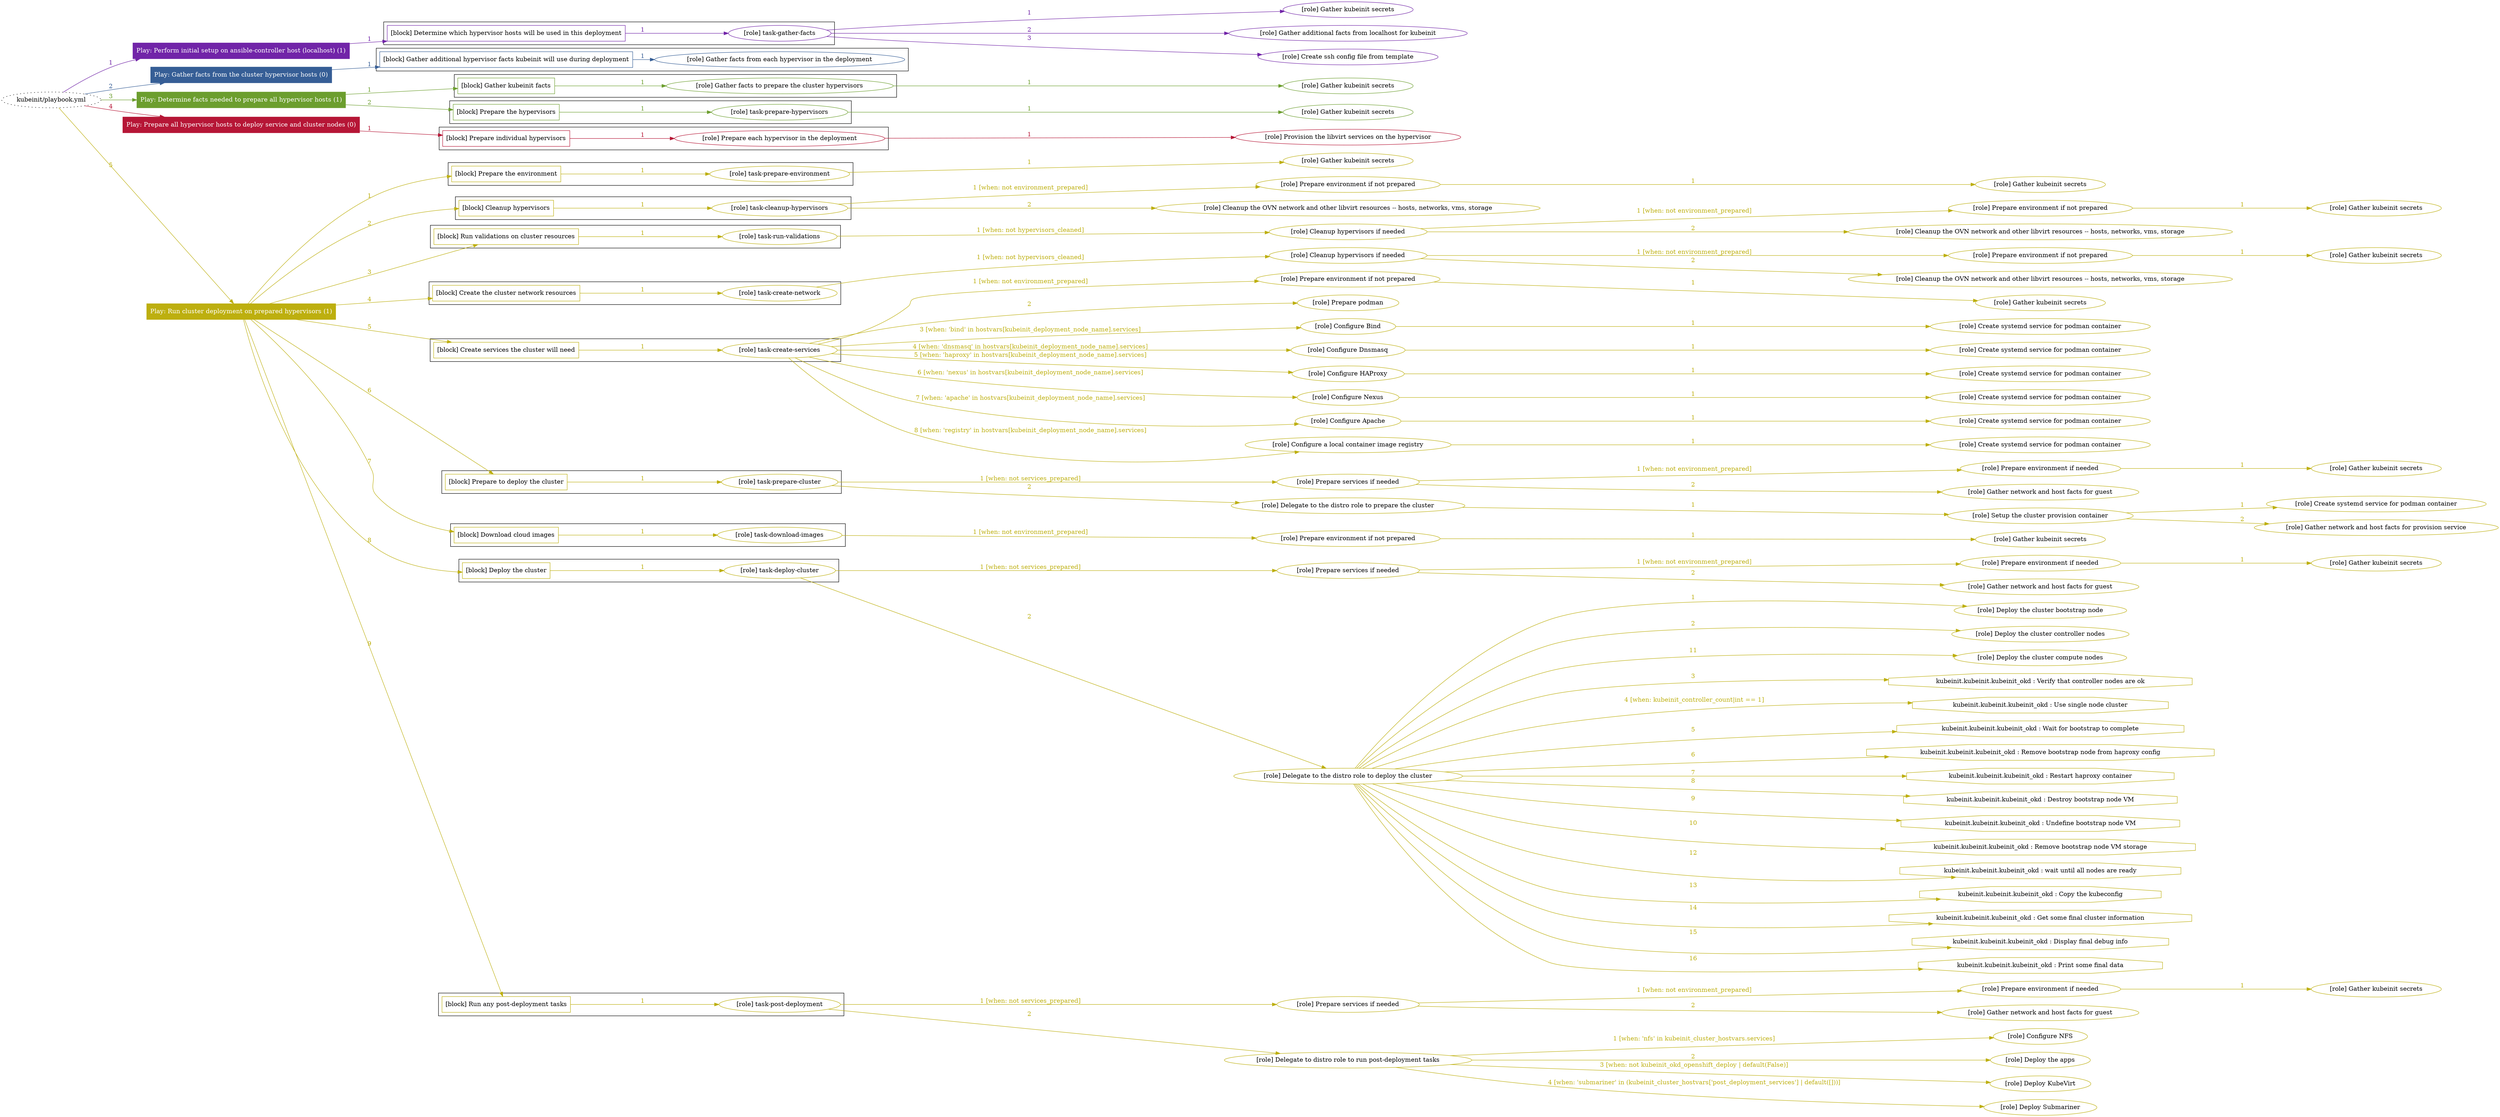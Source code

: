 digraph {
	graph [concentrate=true ordering=in rankdir=LR ratio=fill]
	edge [esep=5 sep=10]
	"kubeinit/playbook.yml" [URL="/home/runner/work/kubeinit/kubeinit/kubeinit/playbook.yml" id=playbook_3ceb13d2 style=dotted]
	play_ea61c1aa [label="Play: Perform initial setup on ansible-controller host (localhost) (1)" URL="/home/runner/work/kubeinit/kubeinit/kubeinit/playbook.yml" color="#7124a8" fontcolor="#ffffff" id=play_ea61c1aa shape=box style=filled tooltip=localhost]
	"kubeinit/playbook.yml" -> play_ea61c1aa [label="1 " color="#7124a8" fontcolor="#7124a8" id=edge_04c1edbd labeltooltip="1 " tooltip="1 "]
	subgraph "Gather kubeinit secrets" {
		role_cb240d09 [label="[role] Gather kubeinit secrets" URL="/home/runner/.ansible/collections/ansible_collections/kubeinit/kubeinit/roles/kubeinit_prepare/tasks/build_hypervisors_group.yml" color="#7124a8" id=role_cb240d09 tooltip="Gather kubeinit secrets"]
	}
	subgraph "Gather additional facts from localhost for kubeinit" {
		role_68b54ac6 [label="[role] Gather additional facts from localhost for kubeinit" URL="/home/runner/.ansible/collections/ansible_collections/kubeinit/kubeinit/roles/kubeinit_prepare/tasks/build_hypervisors_group.yml" color="#7124a8" id=role_68b54ac6 tooltip="Gather additional facts from localhost for kubeinit"]
	}
	subgraph "Create ssh config file from template" {
		role_8ca374c6 [label="[role] Create ssh config file from template" URL="/home/runner/.ansible/collections/ansible_collections/kubeinit/kubeinit/roles/kubeinit_prepare/tasks/build_hypervisors_group.yml" color="#7124a8" id=role_8ca374c6 tooltip="Create ssh config file from template"]
	}
	subgraph "task-gather-facts" {
		role_70ec0b1c [label="[role] task-gather-facts" URL="/home/runner/work/kubeinit/kubeinit/kubeinit/playbook.yml" color="#7124a8" id=role_70ec0b1c tooltip="task-gather-facts"]
		role_70ec0b1c -> role_cb240d09 [label="1 " color="#7124a8" fontcolor="#7124a8" id=edge_df420818 labeltooltip="1 " tooltip="1 "]
		role_70ec0b1c -> role_68b54ac6 [label="2 " color="#7124a8" fontcolor="#7124a8" id=edge_203603ff labeltooltip="2 " tooltip="2 "]
		role_70ec0b1c -> role_8ca374c6 [label="3 " color="#7124a8" fontcolor="#7124a8" id=edge_35b0b394 labeltooltip="3 " tooltip="3 "]
	}
	subgraph "Play: Perform initial setup on ansible-controller host (localhost) (1)" {
		play_ea61c1aa -> block_4c63546f [label=1 color="#7124a8" fontcolor="#7124a8" id=edge_d801b444 labeltooltip=1 tooltip=1]
		subgraph cluster_block_4c63546f {
			block_4c63546f [label="[block] Determine which hypervisor hosts will be used in this deployment" URL="/home/runner/work/kubeinit/kubeinit/kubeinit/playbook.yml" color="#7124a8" id=block_4c63546f labeltooltip="Determine which hypervisor hosts will be used in this deployment" shape=box tooltip="Determine which hypervisor hosts will be used in this deployment"]
			block_4c63546f -> role_70ec0b1c [label="1 " color="#7124a8" fontcolor="#7124a8" id=edge_12e47d99 labeltooltip="1 " tooltip="1 "]
		}
	}
	play_444a24e6 [label="Play: Gather facts from the cluster hypervisor hosts (0)" URL="/home/runner/work/kubeinit/kubeinit/kubeinit/playbook.yml" color="#365e96" fontcolor="#ffffff" id=play_444a24e6 shape=box style=filled tooltip="Play: Gather facts from the cluster hypervisor hosts (0)"]
	"kubeinit/playbook.yml" -> play_444a24e6 [label="2 " color="#365e96" fontcolor="#365e96" id=edge_9663450c labeltooltip="2 " tooltip="2 "]
	subgraph "Gather facts from each hypervisor in the deployment" {
		role_293085cd [label="[role] Gather facts from each hypervisor in the deployment" URL="/home/runner/work/kubeinit/kubeinit/kubeinit/playbook.yml" color="#365e96" id=role_293085cd tooltip="Gather facts from each hypervisor in the deployment"]
	}
	subgraph "Play: Gather facts from the cluster hypervisor hosts (0)" {
		play_444a24e6 -> block_aafb5557 [label=1 color="#365e96" fontcolor="#365e96" id=edge_96ec64ca labeltooltip=1 tooltip=1]
		subgraph cluster_block_aafb5557 {
			block_aafb5557 [label="[block] Gather additional hypervisor facts kubeinit will use during deployment" URL="/home/runner/work/kubeinit/kubeinit/kubeinit/playbook.yml" color="#365e96" id=block_aafb5557 labeltooltip="Gather additional hypervisor facts kubeinit will use during deployment" shape=box tooltip="Gather additional hypervisor facts kubeinit will use during deployment"]
			block_aafb5557 -> role_293085cd [label="1 " color="#365e96" fontcolor="#365e96" id=edge_41710e87 labeltooltip="1 " tooltip="1 "]
		}
	}
	play_c682929b [label="Play: Determine facts needed to prepare all hypervisor hosts (1)" URL="/home/runner/work/kubeinit/kubeinit/kubeinit/playbook.yml" color="#6c9e2e" fontcolor="#ffffff" id=play_c682929b shape=box style=filled tooltip=localhost]
	"kubeinit/playbook.yml" -> play_c682929b [label="3 " color="#6c9e2e" fontcolor="#6c9e2e" id=edge_f5d14127 labeltooltip="3 " tooltip="3 "]
	subgraph "Gather kubeinit secrets" {
		role_6e0cf5c9 [label="[role] Gather kubeinit secrets" URL="/home/runner/.ansible/collections/ansible_collections/kubeinit/kubeinit/roles/kubeinit_prepare/tasks/gather_kubeinit_facts.yml" color="#6c9e2e" id=role_6e0cf5c9 tooltip="Gather kubeinit secrets"]
	}
	subgraph "Gather facts to prepare the cluster hypervisors" {
		role_fbbd3efb [label="[role] Gather facts to prepare the cluster hypervisors" URL="/home/runner/work/kubeinit/kubeinit/kubeinit/playbook.yml" color="#6c9e2e" id=role_fbbd3efb tooltip="Gather facts to prepare the cluster hypervisors"]
		role_fbbd3efb -> role_6e0cf5c9 [label="1 " color="#6c9e2e" fontcolor="#6c9e2e" id=edge_cff54d88 labeltooltip="1 " tooltip="1 "]
	}
	subgraph "Gather kubeinit secrets" {
		role_acefacad [label="[role] Gather kubeinit secrets" URL="/home/runner/.ansible/collections/ansible_collections/kubeinit/kubeinit/roles/kubeinit_prepare/tasks/gather_kubeinit_facts.yml" color="#6c9e2e" id=role_acefacad tooltip="Gather kubeinit secrets"]
	}
	subgraph "task-prepare-hypervisors" {
		role_5531bd81 [label="[role] task-prepare-hypervisors" URL="/home/runner/work/kubeinit/kubeinit/kubeinit/playbook.yml" color="#6c9e2e" id=role_5531bd81 tooltip="task-prepare-hypervisors"]
		role_5531bd81 -> role_acefacad [label="1 " color="#6c9e2e" fontcolor="#6c9e2e" id=edge_04c5f8d6 labeltooltip="1 " tooltip="1 "]
	}
	subgraph "Play: Determine facts needed to prepare all hypervisor hosts (1)" {
		play_c682929b -> block_2cae6cdf [label=1 color="#6c9e2e" fontcolor="#6c9e2e" id=edge_88b5983d labeltooltip=1 tooltip=1]
		subgraph cluster_block_2cae6cdf {
			block_2cae6cdf [label="[block] Gather kubeinit facts" URL="/home/runner/work/kubeinit/kubeinit/kubeinit/playbook.yml" color="#6c9e2e" id=block_2cae6cdf labeltooltip="Gather kubeinit facts" shape=box tooltip="Gather kubeinit facts"]
			block_2cae6cdf -> role_fbbd3efb [label="1 " color="#6c9e2e" fontcolor="#6c9e2e" id=edge_497adc2d labeltooltip="1 " tooltip="1 "]
		}
		play_c682929b -> block_3da3937d [label=2 color="#6c9e2e" fontcolor="#6c9e2e" id=edge_d925e7a2 labeltooltip=2 tooltip=2]
		subgraph cluster_block_3da3937d {
			block_3da3937d [label="[block] Prepare the hypervisors" URL="/home/runner/work/kubeinit/kubeinit/kubeinit/playbook.yml" color="#6c9e2e" id=block_3da3937d labeltooltip="Prepare the hypervisors" shape=box tooltip="Prepare the hypervisors"]
			block_3da3937d -> role_5531bd81 [label="1 " color="#6c9e2e" fontcolor="#6c9e2e" id=edge_41adf09d labeltooltip="1 " tooltip="1 "]
		}
	}
	play_57cc23cd [label="Play: Prepare all hypervisor hosts to deploy service and cluster nodes (0)" URL="/home/runner/work/kubeinit/kubeinit/kubeinit/playbook.yml" color="#b61636" fontcolor="#ffffff" id=play_57cc23cd shape=box style=filled tooltip="Play: Prepare all hypervisor hosts to deploy service and cluster nodes (0)"]
	"kubeinit/playbook.yml" -> play_57cc23cd [label="4 " color="#b61636" fontcolor="#b61636" id=edge_eae1de5d labeltooltip="4 " tooltip="4 "]
	subgraph "Provision the libvirt services on the hypervisor" {
		role_a8ea613c [label="[role] Provision the libvirt services on the hypervisor" URL="/home/runner/.ansible/collections/ansible_collections/kubeinit/kubeinit/roles/kubeinit_prepare/tasks/prepare_hypervisor.yml" color="#b61636" id=role_a8ea613c tooltip="Provision the libvirt services on the hypervisor"]
	}
	subgraph "Prepare each hypervisor in the deployment" {
		role_6537c908 [label="[role] Prepare each hypervisor in the deployment" URL="/home/runner/work/kubeinit/kubeinit/kubeinit/playbook.yml" color="#b61636" id=role_6537c908 tooltip="Prepare each hypervisor in the deployment"]
		role_6537c908 -> role_a8ea613c [label="1 " color="#b61636" fontcolor="#b61636" id=edge_444a667c labeltooltip="1 " tooltip="1 "]
	}
	subgraph "Play: Prepare all hypervisor hosts to deploy service and cluster nodes (0)" {
		play_57cc23cd -> block_538d5212 [label=1 color="#b61636" fontcolor="#b61636" id=edge_daae8b80 labeltooltip=1 tooltip=1]
		subgraph cluster_block_538d5212 {
			block_538d5212 [label="[block] Prepare individual hypervisors" URL="/home/runner/work/kubeinit/kubeinit/kubeinit/playbook.yml" color="#b61636" id=block_538d5212 labeltooltip="Prepare individual hypervisors" shape=box tooltip="Prepare individual hypervisors"]
			block_538d5212 -> role_6537c908 [label="1 " color="#b61636" fontcolor="#b61636" id=edge_3b06c1e6 labeltooltip="1 " tooltip="1 "]
		}
	}
	play_c815c80d [label="Play: Run cluster deployment on prepared hypervisors (1)" URL="/home/runner/work/kubeinit/kubeinit/kubeinit/playbook.yml" color="#bdaf0f" fontcolor="#ffffff" id=play_c815c80d shape=box style=filled tooltip=localhost]
	"kubeinit/playbook.yml" -> play_c815c80d [label="5 " color="#bdaf0f" fontcolor="#bdaf0f" id=edge_212cf624 labeltooltip="5 " tooltip="5 "]
	subgraph "Gather kubeinit secrets" {
		role_4ef87222 [label="[role] Gather kubeinit secrets" URL="/home/runner/.ansible/collections/ansible_collections/kubeinit/kubeinit/roles/kubeinit_prepare/tasks/gather_kubeinit_facts.yml" color="#bdaf0f" id=role_4ef87222 tooltip="Gather kubeinit secrets"]
	}
	subgraph "task-prepare-environment" {
		role_2ccbcb88 [label="[role] task-prepare-environment" URL="/home/runner/work/kubeinit/kubeinit/kubeinit/playbook.yml" color="#bdaf0f" id=role_2ccbcb88 tooltip="task-prepare-environment"]
		role_2ccbcb88 -> role_4ef87222 [label="1 " color="#bdaf0f" fontcolor="#bdaf0f" id=edge_95d56068 labeltooltip="1 " tooltip="1 "]
	}
	subgraph "Gather kubeinit secrets" {
		role_16a0ef2d [label="[role] Gather kubeinit secrets" URL="/home/runner/.ansible/collections/ansible_collections/kubeinit/kubeinit/roles/kubeinit_prepare/tasks/gather_kubeinit_facts.yml" color="#bdaf0f" id=role_16a0ef2d tooltip="Gather kubeinit secrets"]
	}
	subgraph "Prepare environment if not prepared" {
		role_fb9ae912 [label="[role] Prepare environment if not prepared" URL="/home/runner/.ansible/collections/ansible_collections/kubeinit/kubeinit/roles/kubeinit_prepare/tasks/cleanup_hypervisors.yml" color="#bdaf0f" id=role_fb9ae912 tooltip="Prepare environment if not prepared"]
		role_fb9ae912 -> role_16a0ef2d [label="1 " color="#bdaf0f" fontcolor="#bdaf0f" id=edge_adc19c9d labeltooltip="1 " tooltip="1 "]
	}
	subgraph "Cleanup the OVN network and other libvirt resources -- hosts, networks, vms, storage" {
		role_bebc6c64 [label="[role] Cleanup the OVN network and other libvirt resources -- hosts, networks, vms, storage" URL="/home/runner/.ansible/collections/ansible_collections/kubeinit/kubeinit/roles/kubeinit_prepare/tasks/cleanup_hypervisors.yml" color="#bdaf0f" id=role_bebc6c64 tooltip="Cleanup the OVN network and other libvirt resources -- hosts, networks, vms, storage"]
	}
	subgraph "task-cleanup-hypervisors" {
		role_ab6a705c [label="[role] task-cleanup-hypervisors" URL="/home/runner/work/kubeinit/kubeinit/kubeinit/playbook.yml" color="#bdaf0f" id=role_ab6a705c tooltip="task-cleanup-hypervisors"]
		role_ab6a705c -> role_fb9ae912 [label="1 [when: not environment_prepared]" color="#bdaf0f" fontcolor="#bdaf0f" id=edge_99d98a9a labeltooltip="1 [when: not environment_prepared]" tooltip="1 [when: not environment_prepared]"]
		role_ab6a705c -> role_bebc6c64 [label="2 " color="#bdaf0f" fontcolor="#bdaf0f" id=edge_2d0fcd1f labeltooltip="2 " tooltip="2 "]
	}
	subgraph "Gather kubeinit secrets" {
		role_625cd184 [label="[role] Gather kubeinit secrets" URL="/home/runner/.ansible/collections/ansible_collections/kubeinit/kubeinit/roles/kubeinit_prepare/tasks/gather_kubeinit_facts.yml" color="#bdaf0f" id=role_625cd184 tooltip="Gather kubeinit secrets"]
	}
	subgraph "Prepare environment if not prepared" {
		role_0d23e4f3 [label="[role] Prepare environment if not prepared" URL="/home/runner/.ansible/collections/ansible_collections/kubeinit/kubeinit/roles/kubeinit_prepare/tasks/cleanup_hypervisors.yml" color="#bdaf0f" id=role_0d23e4f3 tooltip="Prepare environment if not prepared"]
		role_0d23e4f3 -> role_625cd184 [label="1 " color="#bdaf0f" fontcolor="#bdaf0f" id=edge_a170e1bd labeltooltip="1 " tooltip="1 "]
	}
	subgraph "Cleanup the OVN network and other libvirt resources -- hosts, networks, vms, storage" {
		role_fbe8c5ea [label="[role] Cleanup the OVN network and other libvirt resources -- hosts, networks, vms, storage" URL="/home/runner/.ansible/collections/ansible_collections/kubeinit/kubeinit/roles/kubeinit_prepare/tasks/cleanup_hypervisors.yml" color="#bdaf0f" id=role_fbe8c5ea tooltip="Cleanup the OVN network and other libvirt resources -- hosts, networks, vms, storage"]
	}
	subgraph "Cleanup hypervisors if needed" {
		role_fb4ac633 [label="[role] Cleanup hypervisors if needed" URL="/home/runner/.ansible/collections/ansible_collections/kubeinit/kubeinit/roles/kubeinit_validations/tasks/main.yml" color="#bdaf0f" id=role_fb4ac633 tooltip="Cleanup hypervisors if needed"]
		role_fb4ac633 -> role_0d23e4f3 [label="1 [when: not environment_prepared]" color="#bdaf0f" fontcolor="#bdaf0f" id=edge_d2abe568 labeltooltip="1 [when: not environment_prepared]" tooltip="1 [when: not environment_prepared]"]
		role_fb4ac633 -> role_fbe8c5ea [label="2 " color="#bdaf0f" fontcolor="#bdaf0f" id=edge_9be62fd4 labeltooltip="2 " tooltip="2 "]
	}
	subgraph "task-run-validations" {
		role_191784f7 [label="[role] task-run-validations" URL="/home/runner/work/kubeinit/kubeinit/kubeinit/playbook.yml" color="#bdaf0f" id=role_191784f7 tooltip="task-run-validations"]
		role_191784f7 -> role_fb4ac633 [label="1 [when: not hypervisors_cleaned]" color="#bdaf0f" fontcolor="#bdaf0f" id=edge_2b702544 labeltooltip="1 [when: not hypervisors_cleaned]" tooltip="1 [when: not hypervisors_cleaned]"]
	}
	subgraph "Gather kubeinit secrets" {
		role_e7a29f3a [label="[role] Gather kubeinit secrets" URL="/home/runner/.ansible/collections/ansible_collections/kubeinit/kubeinit/roles/kubeinit_prepare/tasks/gather_kubeinit_facts.yml" color="#bdaf0f" id=role_e7a29f3a tooltip="Gather kubeinit secrets"]
	}
	subgraph "Prepare environment if not prepared" {
		role_3ebf1492 [label="[role] Prepare environment if not prepared" URL="/home/runner/.ansible/collections/ansible_collections/kubeinit/kubeinit/roles/kubeinit_prepare/tasks/cleanup_hypervisors.yml" color="#bdaf0f" id=role_3ebf1492 tooltip="Prepare environment if not prepared"]
		role_3ebf1492 -> role_e7a29f3a [label="1 " color="#bdaf0f" fontcolor="#bdaf0f" id=edge_1618a2a1 labeltooltip="1 " tooltip="1 "]
	}
	subgraph "Cleanup the OVN network and other libvirt resources -- hosts, networks, vms, storage" {
		role_edecd8e9 [label="[role] Cleanup the OVN network and other libvirt resources -- hosts, networks, vms, storage" URL="/home/runner/.ansible/collections/ansible_collections/kubeinit/kubeinit/roles/kubeinit_prepare/tasks/cleanup_hypervisors.yml" color="#bdaf0f" id=role_edecd8e9 tooltip="Cleanup the OVN network and other libvirt resources -- hosts, networks, vms, storage"]
	}
	subgraph "Cleanup hypervisors if needed" {
		role_20b1e39a [label="[role] Cleanup hypervisors if needed" URL="/home/runner/.ansible/collections/ansible_collections/kubeinit/kubeinit/roles/kubeinit_libvirt/tasks/create_network.yml" color="#bdaf0f" id=role_20b1e39a tooltip="Cleanup hypervisors if needed"]
		role_20b1e39a -> role_3ebf1492 [label="1 [when: not environment_prepared]" color="#bdaf0f" fontcolor="#bdaf0f" id=edge_276b697f labeltooltip="1 [when: not environment_prepared]" tooltip="1 [when: not environment_prepared]"]
		role_20b1e39a -> role_edecd8e9 [label="2 " color="#bdaf0f" fontcolor="#bdaf0f" id=edge_9745eb60 labeltooltip="2 " tooltip="2 "]
	}
	subgraph "task-create-network" {
		role_1c543df7 [label="[role] task-create-network" URL="/home/runner/work/kubeinit/kubeinit/kubeinit/playbook.yml" color="#bdaf0f" id=role_1c543df7 tooltip="task-create-network"]
		role_1c543df7 -> role_20b1e39a [label="1 [when: not hypervisors_cleaned]" color="#bdaf0f" fontcolor="#bdaf0f" id=edge_59139202 labeltooltip="1 [when: not hypervisors_cleaned]" tooltip="1 [when: not hypervisors_cleaned]"]
	}
	subgraph "Gather kubeinit secrets" {
		role_29410051 [label="[role] Gather kubeinit secrets" URL="/home/runner/.ansible/collections/ansible_collections/kubeinit/kubeinit/roles/kubeinit_prepare/tasks/gather_kubeinit_facts.yml" color="#bdaf0f" id=role_29410051 tooltip="Gather kubeinit secrets"]
	}
	subgraph "Prepare environment if not prepared" {
		role_2fbac787 [label="[role] Prepare environment if not prepared" URL="/home/runner/.ansible/collections/ansible_collections/kubeinit/kubeinit/roles/kubeinit_services/tasks/main.yml" color="#bdaf0f" id=role_2fbac787 tooltip="Prepare environment if not prepared"]
		role_2fbac787 -> role_29410051 [label="1 " color="#bdaf0f" fontcolor="#bdaf0f" id=edge_bae848d4 labeltooltip="1 " tooltip="1 "]
	}
	subgraph "Prepare podman" {
		role_c4492a88 [label="[role] Prepare podman" URL="/home/runner/.ansible/collections/ansible_collections/kubeinit/kubeinit/roles/kubeinit_services/tasks/00_create_service_pod.yml" color="#bdaf0f" id=role_c4492a88 tooltip="Prepare podman"]
	}
	subgraph "Create systemd service for podman container" {
		role_8f6ea3ed [label="[role] Create systemd service for podman container" URL="/home/runner/.ansible/collections/ansible_collections/kubeinit/kubeinit/roles/kubeinit_bind/tasks/main.yml" color="#bdaf0f" id=role_8f6ea3ed tooltip="Create systemd service for podman container"]
	}
	subgraph "Configure Bind" {
		role_16ffb117 [label="[role] Configure Bind" URL="/home/runner/.ansible/collections/ansible_collections/kubeinit/kubeinit/roles/kubeinit_services/tasks/start_services_containers.yml" color="#bdaf0f" id=role_16ffb117 tooltip="Configure Bind"]
		role_16ffb117 -> role_8f6ea3ed [label="1 " color="#bdaf0f" fontcolor="#bdaf0f" id=edge_c32593c5 labeltooltip="1 " tooltip="1 "]
	}
	subgraph "Create systemd service for podman container" {
		role_78fcd148 [label="[role] Create systemd service for podman container" URL="/home/runner/.ansible/collections/ansible_collections/kubeinit/kubeinit/roles/kubeinit_dnsmasq/tasks/main.yml" color="#bdaf0f" id=role_78fcd148 tooltip="Create systemd service for podman container"]
	}
	subgraph "Configure Dnsmasq" {
		role_ea503b0a [label="[role] Configure Dnsmasq" URL="/home/runner/.ansible/collections/ansible_collections/kubeinit/kubeinit/roles/kubeinit_services/tasks/start_services_containers.yml" color="#bdaf0f" id=role_ea503b0a tooltip="Configure Dnsmasq"]
		role_ea503b0a -> role_78fcd148 [label="1 " color="#bdaf0f" fontcolor="#bdaf0f" id=edge_9f54d980 labeltooltip="1 " tooltip="1 "]
	}
	subgraph "Create systemd service for podman container" {
		role_573fd089 [label="[role] Create systemd service for podman container" URL="/home/runner/.ansible/collections/ansible_collections/kubeinit/kubeinit/roles/kubeinit_haproxy/tasks/main.yml" color="#bdaf0f" id=role_573fd089 tooltip="Create systemd service for podman container"]
	}
	subgraph "Configure HAProxy" {
		role_deba9479 [label="[role] Configure HAProxy" URL="/home/runner/.ansible/collections/ansible_collections/kubeinit/kubeinit/roles/kubeinit_services/tasks/start_services_containers.yml" color="#bdaf0f" id=role_deba9479 tooltip="Configure HAProxy"]
		role_deba9479 -> role_573fd089 [label="1 " color="#bdaf0f" fontcolor="#bdaf0f" id=edge_6648dc4d labeltooltip="1 " tooltip="1 "]
	}
	subgraph "Create systemd service for podman container" {
		role_b18c807b [label="[role] Create systemd service for podman container" URL="/home/runner/.ansible/collections/ansible_collections/kubeinit/kubeinit/roles/kubeinit_nexus/tasks/main.yml" color="#bdaf0f" id=role_b18c807b tooltip="Create systemd service for podman container"]
	}
	subgraph "Configure Nexus" {
		role_ca161554 [label="[role] Configure Nexus" URL="/home/runner/.ansible/collections/ansible_collections/kubeinit/kubeinit/roles/kubeinit_services/tasks/start_services_containers.yml" color="#bdaf0f" id=role_ca161554 tooltip="Configure Nexus"]
		role_ca161554 -> role_b18c807b [label="1 " color="#bdaf0f" fontcolor="#bdaf0f" id=edge_8f93c87c labeltooltip="1 " tooltip="1 "]
	}
	subgraph "Create systemd service for podman container" {
		role_bfd408b7 [label="[role] Create systemd service for podman container" URL="/home/runner/.ansible/collections/ansible_collections/kubeinit/kubeinit/roles/kubeinit_apache/tasks/main.yml" color="#bdaf0f" id=role_bfd408b7 tooltip="Create systemd service for podman container"]
	}
	subgraph "Configure Apache" {
		role_4a57e39e [label="[role] Configure Apache" URL="/home/runner/.ansible/collections/ansible_collections/kubeinit/kubeinit/roles/kubeinit_services/tasks/start_services_containers.yml" color="#bdaf0f" id=role_4a57e39e tooltip="Configure Apache"]
		role_4a57e39e -> role_bfd408b7 [label="1 " color="#bdaf0f" fontcolor="#bdaf0f" id=edge_1d9af73d labeltooltip="1 " tooltip="1 "]
	}
	subgraph "Create systemd service for podman container" {
		role_5f2d7f0a [label="[role] Create systemd service for podman container" URL="/home/runner/.ansible/collections/ansible_collections/kubeinit/kubeinit/roles/kubeinit_registry/tasks/main.yml" color="#bdaf0f" id=role_5f2d7f0a tooltip="Create systemd service for podman container"]
	}
	subgraph "Configure a local container image registry" {
		role_5ceb0565 [label="[role] Configure a local container image registry" URL="/home/runner/.ansible/collections/ansible_collections/kubeinit/kubeinit/roles/kubeinit_services/tasks/start_services_containers.yml" color="#bdaf0f" id=role_5ceb0565 tooltip="Configure a local container image registry"]
		role_5ceb0565 -> role_5f2d7f0a [label="1 " color="#bdaf0f" fontcolor="#bdaf0f" id=edge_12819f56 labeltooltip="1 " tooltip="1 "]
	}
	subgraph "task-create-services" {
		role_5eb5052a [label="[role] task-create-services" URL="/home/runner/work/kubeinit/kubeinit/kubeinit/playbook.yml" color="#bdaf0f" id=role_5eb5052a tooltip="task-create-services"]
		role_5eb5052a -> role_2fbac787 [label="1 [when: not environment_prepared]" color="#bdaf0f" fontcolor="#bdaf0f" id=edge_1308b1ca labeltooltip="1 [when: not environment_prepared]" tooltip="1 [when: not environment_prepared]"]
		role_5eb5052a -> role_c4492a88 [label="2 " color="#bdaf0f" fontcolor="#bdaf0f" id=edge_fdd1e471 labeltooltip="2 " tooltip="2 "]
		role_5eb5052a -> role_16ffb117 [label="3 [when: 'bind' in hostvars[kubeinit_deployment_node_name].services]" color="#bdaf0f" fontcolor="#bdaf0f" id=edge_dc285e96 labeltooltip="3 [when: 'bind' in hostvars[kubeinit_deployment_node_name].services]" tooltip="3 [when: 'bind' in hostvars[kubeinit_deployment_node_name].services]"]
		role_5eb5052a -> role_ea503b0a [label="4 [when: 'dnsmasq' in hostvars[kubeinit_deployment_node_name].services]" color="#bdaf0f" fontcolor="#bdaf0f" id=edge_3b2f05ff labeltooltip="4 [when: 'dnsmasq' in hostvars[kubeinit_deployment_node_name].services]" tooltip="4 [when: 'dnsmasq' in hostvars[kubeinit_deployment_node_name].services]"]
		role_5eb5052a -> role_deba9479 [label="5 [when: 'haproxy' in hostvars[kubeinit_deployment_node_name].services]" color="#bdaf0f" fontcolor="#bdaf0f" id=edge_ebd32eb6 labeltooltip="5 [when: 'haproxy' in hostvars[kubeinit_deployment_node_name].services]" tooltip="5 [when: 'haproxy' in hostvars[kubeinit_deployment_node_name].services]"]
		role_5eb5052a -> role_ca161554 [label="6 [when: 'nexus' in hostvars[kubeinit_deployment_node_name].services]" color="#bdaf0f" fontcolor="#bdaf0f" id=edge_ca70e12c labeltooltip="6 [when: 'nexus' in hostvars[kubeinit_deployment_node_name].services]" tooltip="6 [when: 'nexus' in hostvars[kubeinit_deployment_node_name].services]"]
		role_5eb5052a -> role_4a57e39e [label="7 [when: 'apache' in hostvars[kubeinit_deployment_node_name].services]" color="#bdaf0f" fontcolor="#bdaf0f" id=edge_2330f498 labeltooltip="7 [when: 'apache' in hostvars[kubeinit_deployment_node_name].services]" tooltip="7 [when: 'apache' in hostvars[kubeinit_deployment_node_name].services]"]
		role_5eb5052a -> role_5ceb0565 [label="8 [when: 'registry' in hostvars[kubeinit_deployment_node_name].services]" color="#bdaf0f" fontcolor="#bdaf0f" id=edge_8cf6082d labeltooltip="8 [when: 'registry' in hostvars[kubeinit_deployment_node_name].services]" tooltip="8 [when: 'registry' in hostvars[kubeinit_deployment_node_name].services]"]
	}
	subgraph "Gather kubeinit secrets" {
		role_5c4eedd2 [label="[role] Gather kubeinit secrets" URL="/home/runner/.ansible/collections/ansible_collections/kubeinit/kubeinit/roles/kubeinit_prepare/tasks/gather_kubeinit_facts.yml" color="#bdaf0f" id=role_5c4eedd2 tooltip="Gather kubeinit secrets"]
	}
	subgraph "Prepare environment if needed" {
		role_8d9d4d19 [label="[role] Prepare environment if needed" URL="/home/runner/.ansible/collections/ansible_collections/kubeinit/kubeinit/roles/kubeinit_services/tasks/prepare_services.yml" color="#bdaf0f" id=role_8d9d4d19 tooltip="Prepare environment if needed"]
		role_8d9d4d19 -> role_5c4eedd2 [label="1 " color="#bdaf0f" fontcolor="#bdaf0f" id=edge_e24cb811 labeltooltip="1 " tooltip="1 "]
	}
	subgraph "Gather network and host facts for guest" {
		role_40d6fb8c [label="[role] Gather network and host facts for guest" URL="/home/runner/.ansible/collections/ansible_collections/kubeinit/kubeinit/roles/kubeinit_services/tasks/prepare_services.yml" color="#bdaf0f" id=role_40d6fb8c tooltip="Gather network and host facts for guest"]
	}
	subgraph "Prepare services if needed" {
		role_fb4cfd37 [label="[role] Prepare services if needed" URL="/home/runner/.ansible/collections/ansible_collections/kubeinit/kubeinit/roles/kubeinit_prepare/tasks/prepare_cluster.yml" color="#bdaf0f" id=role_fb4cfd37 tooltip="Prepare services if needed"]
		role_fb4cfd37 -> role_8d9d4d19 [label="1 [when: not environment_prepared]" color="#bdaf0f" fontcolor="#bdaf0f" id=edge_0834d8c4 labeltooltip="1 [when: not environment_prepared]" tooltip="1 [when: not environment_prepared]"]
		role_fb4cfd37 -> role_40d6fb8c [label="2 " color="#bdaf0f" fontcolor="#bdaf0f" id=edge_3f8325dc labeltooltip="2 " tooltip="2 "]
	}
	subgraph "Create systemd service for podman container" {
		role_0cbf69b3 [label="[role] Create systemd service for podman container" URL="/home/runner/.ansible/collections/ansible_collections/kubeinit/kubeinit/roles/kubeinit_services/tasks/create_provision_container.yml" color="#bdaf0f" id=role_0cbf69b3 tooltip="Create systemd service for podman container"]
	}
	subgraph "Gather network and host facts for provision service" {
		role_d62619de [label="[role] Gather network and host facts for provision service" URL="/home/runner/.ansible/collections/ansible_collections/kubeinit/kubeinit/roles/kubeinit_services/tasks/create_provision_container.yml" color="#bdaf0f" id=role_d62619de tooltip="Gather network and host facts for provision service"]
	}
	subgraph "Setup the cluster provision container" {
		role_0891fdf5 [label="[role] Setup the cluster provision container" URL="/home/runner/.ansible/collections/ansible_collections/kubeinit/kubeinit/roles/kubeinit_okd/tasks/prepare_cluster.yml" color="#bdaf0f" id=role_0891fdf5 tooltip="Setup the cluster provision container"]
		role_0891fdf5 -> role_0cbf69b3 [label="1 " color="#bdaf0f" fontcolor="#bdaf0f" id=edge_4f7b3c34 labeltooltip="1 " tooltip="1 "]
		role_0891fdf5 -> role_d62619de [label="2 " color="#bdaf0f" fontcolor="#bdaf0f" id=edge_7644a092 labeltooltip="2 " tooltip="2 "]
	}
	subgraph "Delegate to the distro role to prepare the cluster" {
		role_1d4cd57f [label="[role] Delegate to the distro role to prepare the cluster" URL="/home/runner/.ansible/collections/ansible_collections/kubeinit/kubeinit/roles/kubeinit_prepare/tasks/prepare_cluster.yml" color="#bdaf0f" id=role_1d4cd57f tooltip="Delegate to the distro role to prepare the cluster"]
		role_1d4cd57f -> role_0891fdf5 [label="1 " color="#bdaf0f" fontcolor="#bdaf0f" id=edge_91363517 labeltooltip="1 " tooltip="1 "]
	}
	subgraph "task-prepare-cluster" {
		role_d62fb6a0 [label="[role] task-prepare-cluster" URL="/home/runner/work/kubeinit/kubeinit/kubeinit/playbook.yml" color="#bdaf0f" id=role_d62fb6a0 tooltip="task-prepare-cluster"]
		role_d62fb6a0 -> role_fb4cfd37 [label="1 [when: not services_prepared]" color="#bdaf0f" fontcolor="#bdaf0f" id=edge_d6d08da0 labeltooltip="1 [when: not services_prepared]" tooltip="1 [when: not services_prepared]"]
		role_d62fb6a0 -> role_1d4cd57f [label="2 " color="#bdaf0f" fontcolor="#bdaf0f" id=edge_3992d028 labeltooltip="2 " tooltip="2 "]
	}
	subgraph "Gather kubeinit secrets" {
		role_5f9a2938 [label="[role] Gather kubeinit secrets" URL="/home/runner/.ansible/collections/ansible_collections/kubeinit/kubeinit/roles/kubeinit_prepare/tasks/gather_kubeinit_facts.yml" color="#bdaf0f" id=role_5f9a2938 tooltip="Gather kubeinit secrets"]
	}
	subgraph "Prepare environment if not prepared" {
		role_33da54ea [label="[role] Prepare environment if not prepared" URL="/home/runner/.ansible/collections/ansible_collections/kubeinit/kubeinit/roles/kubeinit_libvirt/tasks/download_cloud_images.yml" color="#bdaf0f" id=role_33da54ea tooltip="Prepare environment if not prepared"]
		role_33da54ea -> role_5f9a2938 [label="1 " color="#bdaf0f" fontcolor="#bdaf0f" id=edge_6a8af88a labeltooltip="1 " tooltip="1 "]
	}
	subgraph "task-download-images" {
		role_d06ec64e [label="[role] task-download-images" URL="/home/runner/work/kubeinit/kubeinit/kubeinit/playbook.yml" color="#bdaf0f" id=role_d06ec64e tooltip="task-download-images"]
		role_d06ec64e -> role_33da54ea [label="1 [when: not environment_prepared]" color="#bdaf0f" fontcolor="#bdaf0f" id=edge_8cc49ca7 labeltooltip="1 [when: not environment_prepared]" tooltip="1 [when: not environment_prepared]"]
	}
	subgraph "Gather kubeinit secrets" {
		role_814d0519 [label="[role] Gather kubeinit secrets" URL="/home/runner/.ansible/collections/ansible_collections/kubeinit/kubeinit/roles/kubeinit_prepare/tasks/gather_kubeinit_facts.yml" color="#bdaf0f" id=role_814d0519 tooltip="Gather kubeinit secrets"]
	}
	subgraph "Prepare environment if needed" {
		role_eedf7d1b [label="[role] Prepare environment if needed" URL="/home/runner/.ansible/collections/ansible_collections/kubeinit/kubeinit/roles/kubeinit_services/tasks/prepare_services.yml" color="#bdaf0f" id=role_eedf7d1b tooltip="Prepare environment if needed"]
		role_eedf7d1b -> role_814d0519 [label="1 " color="#bdaf0f" fontcolor="#bdaf0f" id=edge_49649150 labeltooltip="1 " tooltip="1 "]
	}
	subgraph "Gather network and host facts for guest" {
		role_31570dce [label="[role] Gather network and host facts for guest" URL="/home/runner/.ansible/collections/ansible_collections/kubeinit/kubeinit/roles/kubeinit_services/tasks/prepare_services.yml" color="#bdaf0f" id=role_31570dce tooltip="Gather network and host facts for guest"]
	}
	subgraph "Prepare services if needed" {
		role_c8185bdd [label="[role] Prepare services if needed" URL="/home/runner/.ansible/collections/ansible_collections/kubeinit/kubeinit/roles/kubeinit_prepare/tasks/deploy_cluster.yml" color="#bdaf0f" id=role_c8185bdd tooltip="Prepare services if needed"]
		role_c8185bdd -> role_eedf7d1b [label="1 [when: not environment_prepared]" color="#bdaf0f" fontcolor="#bdaf0f" id=edge_eab8a5f7 labeltooltip="1 [when: not environment_prepared]" tooltip="1 [when: not environment_prepared]"]
		role_c8185bdd -> role_31570dce [label="2 " color="#bdaf0f" fontcolor="#bdaf0f" id=edge_8f303d33 labeltooltip="2 " tooltip="2 "]
	}
	subgraph "Deploy the cluster bootstrap node" {
		role_2799c5c3 [label="[role] Deploy the cluster bootstrap node" URL="/home/runner/.ansible/collections/ansible_collections/kubeinit/kubeinit/roles/kubeinit_okd/tasks/main.yml" color="#bdaf0f" id=role_2799c5c3 tooltip="Deploy the cluster bootstrap node"]
	}
	subgraph "Deploy the cluster controller nodes" {
		role_b8263980 [label="[role] Deploy the cluster controller nodes" URL="/home/runner/.ansible/collections/ansible_collections/kubeinit/kubeinit/roles/kubeinit_okd/tasks/main.yml" color="#bdaf0f" id=role_b8263980 tooltip="Deploy the cluster controller nodes"]
	}
	subgraph "Deploy the cluster compute nodes" {
		role_c2c93936 [label="[role] Deploy the cluster compute nodes" URL="/home/runner/.ansible/collections/ansible_collections/kubeinit/kubeinit/roles/kubeinit_okd/tasks/main.yml" color="#bdaf0f" id=role_c2c93936 tooltip="Deploy the cluster compute nodes"]
	}
	subgraph "Delegate to the distro role to deploy the cluster" {
		role_cc25d883 [label="[role] Delegate to the distro role to deploy the cluster" URL="/home/runner/.ansible/collections/ansible_collections/kubeinit/kubeinit/roles/kubeinit_prepare/tasks/deploy_cluster.yml" color="#bdaf0f" id=role_cc25d883 tooltip="Delegate to the distro role to deploy the cluster"]
		role_cc25d883 -> role_2799c5c3 [label="1 " color="#bdaf0f" fontcolor="#bdaf0f" id=edge_3e852423 labeltooltip="1 " tooltip="1 "]
		role_cc25d883 -> role_b8263980 [label="2 " color="#bdaf0f" fontcolor="#bdaf0f" id=edge_ab5f635e labeltooltip="2 " tooltip="2 "]
		task_63283041 [label="kubeinit.kubeinit.kubeinit_okd : Verify that controller nodes are ok" URL="/home/runner/.ansible/collections/ansible_collections/kubeinit/kubeinit/roles/kubeinit_okd/tasks/main.yml" color="#bdaf0f" id=task_63283041 shape=octagon tooltip="kubeinit.kubeinit.kubeinit_okd : Verify that controller nodes are ok"]
		role_cc25d883 -> task_63283041 [label="3 " color="#bdaf0f" fontcolor="#bdaf0f" id=edge_3e974afe labeltooltip="3 " tooltip="3 "]
		task_04f1ce66 [label="kubeinit.kubeinit.kubeinit_okd : Use single node cluster" URL="/home/runner/.ansible/collections/ansible_collections/kubeinit/kubeinit/roles/kubeinit_okd/tasks/main.yml" color="#bdaf0f" id=task_04f1ce66 shape=octagon tooltip="kubeinit.kubeinit.kubeinit_okd : Use single node cluster"]
		role_cc25d883 -> task_04f1ce66 [label="4 [when: kubeinit_controller_count|int == 1]" color="#bdaf0f" fontcolor="#bdaf0f" id=edge_e86a26a0 labeltooltip="4 [when: kubeinit_controller_count|int == 1]" tooltip="4 [when: kubeinit_controller_count|int == 1]"]
		task_412e194e [label="kubeinit.kubeinit.kubeinit_okd : Wait for bootstrap to complete" URL="/home/runner/.ansible/collections/ansible_collections/kubeinit/kubeinit/roles/kubeinit_okd/tasks/main.yml" color="#bdaf0f" id=task_412e194e shape=octagon tooltip="kubeinit.kubeinit.kubeinit_okd : Wait for bootstrap to complete"]
		role_cc25d883 -> task_412e194e [label="5 " color="#bdaf0f" fontcolor="#bdaf0f" id=edge_c83e0450 labeltooltip="5 " tooltip="5 "]
		task_752239ac [label="kubeinit.kubeinit.kubeinit_okd : Remove bootstrap node from haproxy config" URL="/home/runner/.ansible/collections/ansible_collections/kubeinit/kubeinit/roles/kubeinit_okd/tasks/main.yml" color="#bdaf0f" id=task_752239ac shape=octagon tooltip="kubeinit.kubeinit.kubeinit_okd : Remove bootstrap node from haproxy config"]
		role_cc25d883 -> task_752239ac [label="6 " color="#bdaf0f" fontcolor="#bdaf0f" id=edge_5f49d98a labeltooltip="6 " tooltip="6 "]
		task_786b07ba [label="kubeinit.kubeinit.kubeinit_okd : Restart haproxy container" URL="/home/runner/.ansible/collections/ansible_collections/kubeinit/kubeinit/roles/kubeinit_okd/tasks/main.yml" color="#bdaf0f" id=task_786b07ba shape=octagon tooltip="kubeinit.kubeinit.kubeinit_okd : Restart haproxy container"]
		role_cc25d883 -> task_786b07ba [label="7 " color="#bdaf0f" fontcolor="#bdaf0f" id=edge_2283ea6a labeltooltip="7 " tooltip="7 "]
		task_c48fa0b7 [label="kubeinit.kubeinit.kubeinit_okd : Destroy bootstrap node VM" URL="/home/runner/.ansible/collections/ansible_collections/kubeinit/kubeinit/roles/kubeinit_okd/tasks/main.yml" color="#bdaf0f" id=task_c48fa0b7 shape=octagon tooltip="kubeinit.kubeinit.kubeinit_okd : Destroy bootstrap node VM"]
		role_cc25d883 -> task_c48fa0b7 [label="8 " color="#bdaf0f" fontcolor="#bdaf0f" id=edge_e8f0ee84 labeltooltip="8 " tooltip="8 "]
		task_c543ef65 [label="kubeinit.kubeinit.kubeinit_okd : Undefine bootstrap node VM" URL="/home/runner/.ansible/collections/ansible_collections/kubeinit/kubeinit/roles/kubeinit_okd/tasks/main.yml" color="#bdaf0f" id=task_c543ef65 shape=octagon tooltip="kubeinit.kubeinit.kubeinit_okd : Undefine bootstrap node VM"]
		role_cc25d883 -> task_c543ef65 [label="9 " color="#bdaf0f" fontcolor="#bdaf0f" id=edge_9d25754e labeltooltip="9 " tooltip="9 "]
		task_c491bca8 [label="kubeinit.kubeinit.kubeinit_okd : Remove bootstrap node VM storage" URL="/home/runner/.ansible/collections/ansible_collections/kubeinit/kubeinit/roles/kubeinit_okd/tasks/main.yml" color="#bdaf0f" id=task_c491bca8 shape=octagon tooltip="kubeinit.kubeinit.kubeinit_okd : Remove bootstrap node VM storage"]
		role_cc25d883 -> task_c491bca8 [label="10 " color="#bdaf0f" fontcolor="#bdaf0f" id=edge_fa123b8f labeltooltip="10 " tooltip="10 "]
		role_cc25d883 -> role_c2c93936 [label="11 " color="#bdaf0f" fontcolor="#bdaf0f" id=edge_4534aeb2 labeltooltip="11 " tooltip="11 "]
		task_e060ea66 [label="kubeinit.kubeinit.kubeinit_okd : wait until all nodes are ready" URL="/home/runner/.ansible/collections/ansible_collections/kubeinit/kubeinit/roles/kubeinit_okd/tasks/main.yml" color="#bdaf0f" id=task_e060ea66 shape=octagon tooltip="kubeinit.kubeinit.kubeinit_okd : wait until all nodes are ready"]
		role_cc25d883 -> task_e060ea66 [label="12 " color="#bdaf0f" fontcolor="#bdaf0f" id=edge_eb03024a labeltooltip="12 " tooltip="12 "]
		task_25bab69c [label="kubeinit.kubeinit.kubeinit_okd : Copy the kubeconfig" URL="/home/runner/.ansible/collections/ansible_collections/kubeinit/kubeinit/roles/kubeinit_okd/tasks/main.yml" color="#bdaf0f" id=task_25bab69c shape=octagon tooltip="kubeinit.kubeinit.kubeinit_okd : Copy the kubeconfig"]
		role_cc25d883 -> task_25bab69c [label="13 " color="#bdaf0f" fontcolor="#bdaf0f" id=edge_e90c6f12 labeltooltip="13 " tooltip="13 "]
		task_8c8597ab [label="kubeinit.kubeinit.kubeinit_okd : Get some final cluster information" URL="/home/runner/.ansible/collections/ansible_collections/kubeinit/kubeinit/roles/kubeinit_okd/tasks/main.yml" color="#bdaf0f" id=task_8c8597ab shape=octagon tooltip="kubeinit.kubeinit.kubeinit_okd : Get some final cluster information"]
		role_cc25d883 -> task_8c8597ab [label="14 " color="#bdaf0f" fontcolor="#bdaf0f" id=edge_22fb0d52 labeltooltip="14 " tooltip="14 "]
		task_18b5b64c [label="kubeinit.kubeinit.kubeinit_okd : Display final debug info" URL="/home/runner/.ansible/collections/ansible_collections/kubeinit/kubeinit/roles/kubeinit_okd/tasks/main.yml" color="#bdaf0f" id=task_18b5b64c shape=octagon tooltip="kubeinit.kubeinit.kubeinit_okd : Display final debug info"]
		role_cc25d883 -> task_18b5b64c [label="15 " color="#bdaf0f" fontcolor="#bdaf0f" id=edge_d91edd4c labeltooltip="15 " tooltip="15 "]
		task_00a99264 [label="kubeinit.kubeinit.kubeinit_okd : Print some final data" URL="/home/runner/.ansible/collections/ansible_collections/kubeinit/kubeinit/roles/kubeinit_okd/tasks/main.yml" color="#bdaf0f" id=task_00a99264 shape=octagon tooltip="kubeinit.kubeinit.kubeinit_okd : Print some final data"]
		role_cc25d883 -> task_00a99264 [label="16 " color="#bdaf0f" fontcolor="#bdaf0f" id=edge_99fa1da2 labeltooltip="16 " tooltip="16 "]
	}
	subgraph "task-deploy-cluster" {
		role_28b2480d [label="[role] task-deploy-cluster" URL="/home/runner/work/kubeinit/kubeinit/kubeinit/playbook.yml" color="#bdaf0f" id=role_28b2480d tooltip="task-deploy-cluster"]
		role_28b2480d -> role_c8185bdd [label="1 [when: not services_prepared]" color="#bdaf0f" fontcolor="#bdaf0f" id=edge_e32b816a labeltooltip="1 [when: not services_prepared]" tooltip="1 [when: not services_prepared]"]
		role_28b2480d -> role_cc25d883 [label="2 " color="#bdaf0f" fontcolor="#bdaf0f" id=edge_7368f6f9 labeltooltip="2 " tooltip="2 "]
	}
	subgraph "Gather kubeinit secrets" {
		role_35fbad32 [label="[role] Gather kubeinit secrets" URL="/home/runner/.ansible/collections/ansible_collections/kubeinit/kubeinit/roles/kubeinit_prepare/tasks/gather_kubeinit_facts.yml" color="#bdaf0f" id=role_35fbad32 tooltip="Gather kubeinit secrets"]
	}
	subgraph "Prepare environment if needed" {
		role_d200ad73 [label="[role] Prepare environment if needed" URL="/home/runner/.ansible/collections/ansible_collections/kubeinit/kubeinit/roles/kubeinit_services/tasks/prepare_services.yml" color="#bdaf0f" id=role_d200ad73 tooltip="Prepare environment if needed"]
		role_d200ad73 -> role_35fbad32 [label="1 " color="#bdaf0f" fontcolor="#bdaf0f" id=edge_fa0a231d labeltooltip="1 " tooltip="1 "]
	}
	subgraph "Gather network and host facts for guest" {
		role_fe90a73e [label="[role] Gather network and host facts for guest" URL="/home/runner/.ansible/collections/ansible_collections/kubeinit/kubeinit/roles/kubeinit_services/tasks/prepare_services.yml" color="#bdaf0f" id=role_fe90a73e tooltip="Gather network and host facts for guest"]
	}
	subgraph "Prepare services if needed" {
		role_824639d2 [label="[role] Prepare services if needed" URL="/home/runner/.ansible/collections/ansible_collections/kubeinit/kubeinit/roles/kubeinit_prepare/tasks/post_deployment.yml" color="#bdaf0f" id=role_824639d2 tooltip="Prepare services if needed"]
		role_824639d2 -> role_d200ad73 [label="1 [when: not environment_prepared]" color="#bdaf0f" fontcolor="#bdaf0f" id=edge_69e2d2c7 labeltooltip="1 [when: not environment_prepared]" tooltip="1 [when: not environment_prepared]"]
		role_824639d2 -> role_fe90a73e [label="2 " color="#bdaf0f" fontcolor="#bdaf0f" id=edge_13ea2b41 labeltooltip="2 " tooltip="2 "]
	}
	subgraph "Configure NFS" {
		role_6b8a1c95 [label="[role] Configure NFS" URL="/home/runner/.ansible/collections/ansible_collections/kubeinit/kubeinit/roles/kubeinit_okd/tasks/post_deployment_tasks.yml" color="#bdaf0f" id=role_6b8a1c95 tooltip="Configure NFS"]
	}
	subgraph "Deploy the apps" {
		role_a93ac936 [label="[role] Deploy the apps" URL="/home/runner/.ansible/collections/ansible_collections/kubeinit/kubeinit/roles/kubeinit_okd/tasks/post_deployment_tasks.yml" color="#bdaf0f" id=role_a93ac936 tooltip="Deploy the apps"]
	}
	subgraph "Deploy KubeVirt" {
		role_917d237c [label="[role] Deploy KubeVirt" URL="/home/runner/.ansible/collections/ansible_collections/kubeinit/kubeinit/roles/kubeinit_okd/tasks/post_deployment_tasks.yml" color="#bdaf0f" id=role_917d237c tooltip="Deploy KubeVirt"]
	}
	subgraph "Deploy Submariner" {
		role_137bbf2f [label="[role] Deploy Submariner" URL="/home/runner/.ansible/collections/ansible_collections/kubeinit/kubeinit/roles/kubeinit_okd/tasks/post_deployment_tasks.yml" color="#bdaf0f" id=role_137bbf2f tooltip="Deploy Submariner"]
	}
	subgraph "Delegate to distro role to run post-deployment tasks" {
		role_86740209 [label="[role] Delegate to distro role to run post-deployment tasks" URL="/home/runner/.ansible/collections/ansible_collections/kubeinit/kubeinit/roles/kubeinit_prepare/tasks/post_deployment.yml" color="#bdaf0f" id=role_86740209 tooltip="Delegate to distro role to run post-deployment tasks"]
		role_86740209 -> role_6b8a1c95 [label="1 [when: 'nfs' in kubeinit_cluster_hostvars.services]" color="#bdaf0f" fontcolor="#bdaf0f" id=edge_b6433467 labeltooltip="1 [when: 'nfs' in kubeinit_cluster_hostvars.services]" tooltip="1 [when: 'nfs' in kubeinit_cluster_hostvars.services]"]
		role_86740209 -> role_a93ac936 [label="2 " color="#bdaf0f" fontcolor="#bdaf0f" id=edge_e3d1c3d7 labeltooltip="2 " tooltip="2 "]
		role_86740209 -> role_917d237c [label="3 [when: not kubeinit_okd_openshift_deploy | default(False)]" color="#bdaf0f" fontcolor="#bdaf0f" id=edge_7582b519 labeltooltip="3 [when: not kubeinit_okd_openshift_deploy | default(False)]" tooltip="3 [when: not kubeinit_okd_openshift_deploy | default(False)]"]
		role_86740209 -> role_137bbf2f [label="4 [when: 'submariner' in (kubeinit_cluster_hostvars['post_deployment_services'] | default([]))]" color="#bdaf0f" fontcolor="#bdaf0f" id=edge_708ede92 labeltooltip="4 [when: 'submariner' in (kubeinit_cluster_hostvars['post_deployment_services'] | default([]))]" tooltip="4 [when: 'submariner' in (kubeinit_cluster_hostvars['post_deployment_services'] | default([]))]"]
	}
	subgraph "task-post-deployment" {
		role_4f290315 [label="[role] task-post-deployment" URL="/home/runner/work/kubeinit/kubeinit/kubeinit/playbook.yml" color="#bdaf0f" id=role_4f290315 tooltip="task-post-deployment"]
		role_4f290315 -> role_824639d2 [label="1 [when: not services_prepared]" color="#bdaf0f" fontcolor="#bdaf0f" id=edge_65e11da8 labeltooltip="1 [when: not services_prepared]" tooltip="1 [when: not services_prepared]"]
		role_4f290315 -> role_86740209 [label="2 " color="#bdaf0f" fontcolor="#bdaf0f" id=edge_6ec03865 labeltooltip="2 " tooltip="2 "]
	}
	subgraph "Play: Run cluster deployment on prepared hypervisors (1)" {
		play_c815c80d -> block_34f8b8f2 [label=1 color="#bdaf0f" fontcolor="#bdaf0f" id=edge_84cf65d3 labeltooltip=1 tooltip=1]
		subgraph cluster_block_34f8b8f2 {
			block_34f8b8f2 [label="[block] Prepare the environment" URL="/home/runner/work/kubeinit/kubeinit/kubeinit/playbook.yml" color="#bdaf0f" id=block_34f8b8f2 labeltooltip="Prepare the environment" shape=box tooltip="Prepare the environment"]
			block_34f8b8f2 -> role_2ccbcb88 [label="1 " color="#bdaf0f" fontcolor="#bdaf0f" id=edge_a2bddff0 labeltooltip="1 " tooltip="1 "]
		}
		play_c815c80d -> block_f4761391 [label=2 color="#bdaf0f" fontcolor="#bdaf0f" id=edge_e87a2793 labeltooltip=2 tooltip=2]
		subgraph cluster_block_f4761391 {
			block_f4761391 [label="[block] Cleanup hypervisors" URL="/home/runner/work/kubeinit/kubeinit/kubeinit/playbook.yml" color="#bdaf0f" id=block_f4761391 labeltooltip="Cleanup hypervisors" shape=box tooltip="Cleanup hypervisors"]
			block_f4761391 -> role_ab6a705c [label="1 " color="#bdaf0f" fontcolor="#bdaf0f" id=edge_203ea7bb labeltooltip="1 " tooltip="1 "]
		}
		play_c815c80d -> block_db3e1d2e [label=3 color="#bdaf0f" fontcolor="#bdaf0f" id=edge_d50aa6e1 labeltooltip=3 tooltip=3]
		subgraph cluster_block_db3e1d2e {
			block_db3e1d2e [label="[block] Run validations on cluster resources" URL="/home/runner/work/kubeinit/kubeinit/kubeinit/playbook.yml" color="#bdaf0f" id=block_db3e1d2e labeltooltip="Run validations on cluster resources" shape=box tooltip="Run validations on cluster resources"]
			block_db3e1d2e -> role_191784f7 [label="1 " color="#bdaf0f" fontcolor="#bdaf0f" id=edge_e965d2fb labeltooltip="1 " tooltip="1 "]
		}
		play_c815c80d -> block_c0da85b4 [label=4 color="#bdaf0f" fontcolor="#bdaf0f" id=edge_1f91bb08 labeltooltip=4 tooltip=4]
		subgraph cluster_block_c0da85b4 {
			block_c0da85b4 [label="[block] Create the cluster network resources" URL="/home/runner/work/kubeinit/kubeinit/kubeinit/playbook.yml" color="#bdaf0f" id=block_c0da85b4 labeltooltip="Create the cluster network resources" shape=box tooltip="Create the cluster network resources"]
			block_c0da85b4 -> role_1c543df7 [label="1 " color="#bdaf0f" fontcolor="#bdaf0f" id=edge_4373855c labeltooltip="1 " tooltip="1 "]
		}
		play_c815c80d -> block_1b175ae5 [label=5 color="#bdaf0f" fontcolor="#bdaf0f" id=edge_75e76187 labeltooltip=5 tooltip=5]
		subgraph cluster_block_1b175ae5 {
			block_1b175ae5 [label="[block] Create services the cluster will need" URL="/home/runner/work/kubeinit/kubeinit/kubeinit/playbook.yml" color="#bdaf0f" id=block_1b175ae5 labeltooltip="Create services the cluster will need" shape=box tooltip="Create services the cluster will need"]
			block_1b175ae5 -> role_5eb5052a [label="1 " color="#bdaf0f" fontcolor="#bdaf0f" id=edge_c5bb499e labeltooltip="1 " tooltip="1 "]
		}
		play_c815c80d -> block_0d82c007 [label=6 color="#bdaf0f" fontcolor="#bdaf0f" id=edge_58a40f09 labeltooltip=6 tooltip=6]
		subgraph cluster_block_0d82c007 {
			block_0d82c007 [label="[block] Prepare to deploy the cluster" URL="/home/runner/work/kubeinit/kubeinit/kubeinit/playbook.yml" color="#bdaf0f" id=block_0d82c007 labeltooltip="Prepare to deploy the cluster" shape=box tooltip="Prepare to deploy the cluster"]
			block_0d82c007 -> role_d62fb6a0 [label="1 " color="#bdaf0f" fontcolor="#bdaf0f" id=edge_a22528d1 labeltooltip="1 " tooltip="1 "]
		}
		play_c815c80d -> block_535fa7b1 [label=7 color="#bdaf0f" fontcolor="#bdaf0f" id=edge_0c734ba3 labeltooltip=7 tooltip=7]
		subgraph cluster_block_535fa7b1 {
			block_535fa7b1 [label="[block] Download cloud images" URL="/home/runner/work/kubeinit/kubeinit/kubeinit/playbook.yml" color="#bdaf0f" id=block_535fa7b1 labeltooltip="Download cloud images" shape=box tooltip="Download cloud images"]
			block_535fa7b1 -> role_d06ec64e [label="1 " color="#bdaf0f" fontcolor="#bdaf0f" id=edge_3ac4a0d3 labeltooltip="1 " tooltip="1 "]
		}
		play_c815c80d -> block_dd2b9a5a [label=8 color="#bdaf0f" fontcolor="#bdaf0f" id=edge_efca7875 labeltooltip=8 tooltip=8]
		subgraph cluster_block_dd2b9a5a {
			block_dd2b9a5a [label="[block] Deploy the cluster" URL="/home/runner/work/kubeinit/kubeinit/kubeinit/playbook.yml" color="#bdaf0f" id=block_dd2b9a5a labeltooltip="Deploy the cluster" shape=box tooltip="Deploy the cluster"]
			block_dd2b9a5a -> role_28b2480d [label="1 " color="#bdaf0f" fontcolor="#bdaf0f" id=edge_c0c62c62 labeltooltip="1 " tooltip="1 "]
		}
		play_c815c80d -> block_53a1bf36 [label=9 color="#bdaf0f" fontcolor="#bdaf0f" id=edge_27b1a891 labeltooltip=9 tooltip=9]
		subgraph cluster_block_53a1bf36 {
			block_53a1bf36 [label="[block] Run any post-deployment tasks" URL="/home/runner/work/kubeinit/kubeinit/kubeinit/playbook.yml" color="#bdaf0f" id=block_53a1bf36 labeltooltip="Run any post-deployment tasks" shape=box tooltip="Run any post-deployment tasks"]
			block_53a1bf36 -> role_4f290315 [label="1 " color="#bdaf0f" fontcolor="#bdaf0f" id=edge_3643892c labeltooltip="1 " tooltip="1 "]
		}
	}
}

